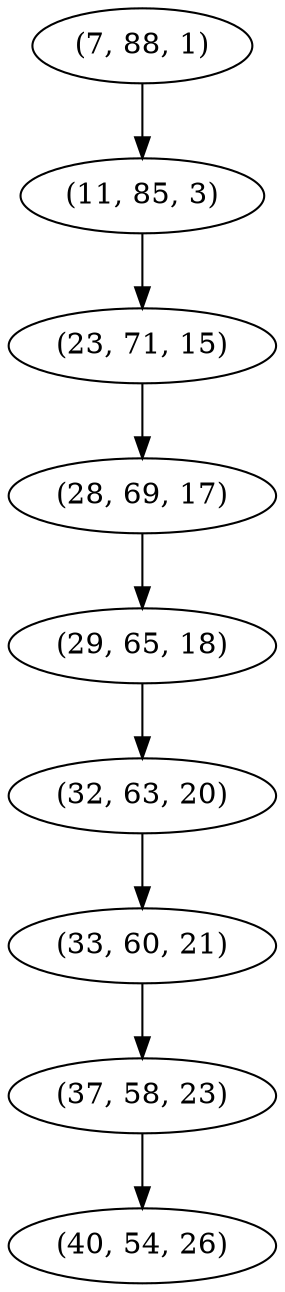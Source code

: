 digraph tree {
    "(7, 88, 1)";
    "(11, 85, 3)";
    "(23, 71, 15)";
    "(28, 69, 17)";
    "(29, 65, 18)";
    "(32, 63, 20)";
    "(33, 60, 21)";
    "(37, 58, 23)";
    "(40, 54, 26)";
    "(7, 88, 1)" -> "(11, 85, 3)";
    "(11, 85, 3)" -> "(23, 71, 15)";
    "(23, 71, 15)" -> "(28, 69, 17)";
    "(28, 69, 17)" -> "(29, 65, 18)";
    "(29, 65, 18)" -> "(32, 63, 20)";
    "(32, 63, 20)" -> "(33, 60, 21)";
    "(33, 60, 21)" -> "(37, 58, 23)";
    "(37, 58, 23)" -> "(40, 54, 26)";
}
